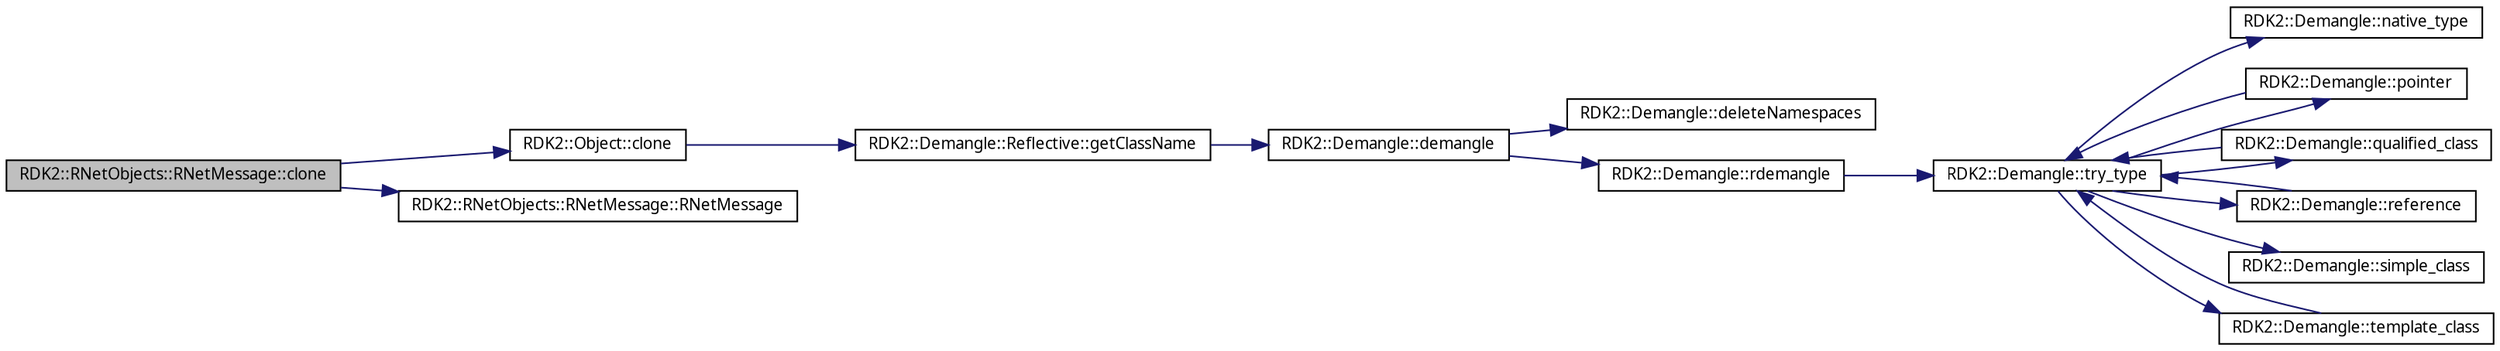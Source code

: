 digraph G
{
  edge [fontname="FreeSans.ttf",fontsize=10,labelfontname="FreeSans.ttf",labelfontsize=10];
  node [fontname="FreeSans.ttf",fontsize=10,shape=record];
  rankdir=LR;
  Node1 [label="RDK2::RNetObjects::RNetMessage::clone",height=0.2,width=0.4,color="black", fillcolor="grey75", style="filled" fontcolor="black"];
  Node1 -> Node2 [color="midnightblue",fontsize=10,style="solid",fontname="FreeSans.ttf"];
  Node2 [label="RDK2::Object::clone",height=0.2,width=0.4,color="black", fillcolor="white", style="filled",URL="$class_r_d_k2_1_1_object.html#7892a606b34d60877cac570b1634a626",tooltip="Returns a copy of the object."];
  Node2 -> Node3 [color="midnightblue",fontsize=10,style="solid",fontname="FreeSans.ttf"];
  Node3 [label="RDK2::Demangle::Reflective::getClassName",height=0.2,width=0.4,color="black", fillcolor="white", style="filled",URL="$struct_r_d_k2_1_1_demangle_1_1_reflective.html#9277d1d6deb515a6cf603fd39caf08a8"];
  Node3 -> Node4 [color="midnightblue",fontsize=10,style="solid",fontname="FreeSans.ttf"];
  Node4 [label="RDK2::Demangle::demangle",height=0.2,width=0.4,color="black", fillcolor="white", style="filled",URL="$namespace_r_d_k2_1_1_demangle.html#7271ff5f9d920962422e67f63941e1d7"];
  Node4 -> Node5 [color="midnightblue",fontsize=10,style="solid",fontname="FreeSans.ttf"];
  Node5 [label="RDK2::Demangle::deleteNamespaces",height=0.2,width=0.4,color="black", fillcolor="white", style="filled",URL="$namespace_r_d_k2_1_1_demangle.html#3b6ace6c9a840f7b51ecf66316288b77",tooltip="X -&gt; X (."];
  Node4 -> Node6 [color="midnightblue",fontsize=10,style="solid",fontname="FreeSans.ttf"];
  Node6 [label="RDK2::Demangle::rdemangle",height=0.2,width=0.4,color="black", fillcolor="white", style="filled",URL="$namespace_r_d_k2_1_1_demangle.html#41de781c3ef20c38d0c14456e62948fb",tooltip="Vecchia implementazione."];
  Node6 -> Node7 [color="midnightblue",fontsize=10,style="solid",fontname="FreeSans.ttf"];
  Node7 [label="RDK2::Demangle::try_type",height=0.2,width=0.4,color="black", fillcolor="white", style="filled",URL="$namespace_r_d_k2_1_1_demangle.html#8c0c7c9ce4814fbb1211ff3062318dd2"];
  Node7 -> Node8 [color="midnightblue",fontsize=10,style="solid",fontname="FreeSans.ttf"];
  Node8 [label="RDK2::Demangle::native_type",height=0.2,width=0.4,color="black", fillcolor="white", style="filled",URL="$namespace_r_d_k2_1_1_demangle.html#1c106ed97b848640e31942ab6d072c41"];
  Node7 -> Node9 [color="midnightblue",fontsize=10,style="solid",fontname="FreeSans.ttf"];
  Node9 [label="RDK2::Demangle::pointer",height=0.2,width=0.4,color="black", fillcolor="white", style="filled",URL="$namespace_r_d_k2_1_1_demangle.html#7096de8a7c46985a70bfccb0a972d6be"];
  Node9 -> Node7 [color="midnightblue",fontsize=10,style="solid",fontname="FreeSans.ttf"];
  Node7 -> Node10 [color="midnightblue",fontsize=10,style="solid",fontname="FreeSans.ttf"];
  Node10 [label="RDK2::Demangle::qualified_class",height=0.2,width=0.4,color="black", fillcolor="white", style="filled",URL="$namespace_r_d_k2_1_1_demangle.html#03e2733aa0b1679dbb067e00b8d762cd"];
  Node10 -> Node7 [color="midnightblue",fontsize=10,style="solid",fontname="FreeSans.ttf"];
  Node7 -> Node11 [color="midnightblue",fontsize=10,style="solid",fontname="FreeSans.ttf"];
  Node11 [label="RDK2::Demangle::reference",height=0.2,width=0.4,color="black", fillcolor="white", style="filled",URL="$namespace_r_d_k2_1_1_demangle.html#ae0712d935474246b50d911fada13230"];
  Node11 -> Node7 [color="midnightblue",fontsize=10,style="solid",fontname="FreeSans.ttf"];
  Node7 -> Node12 [color="midnightblue",fontsize=10,style="solid",fontname="FreeSans.ttf"];
  Node12 [label="RDK2::Demangle::simple_class",height=0.2,width=0.4,color="black", fillcolor="white", style="filled",URL="$namespace_r_d_k2_1_1_demangle.html#49a854f4a3d0e04c97304667cc66b8a1"];
  Node7 -> Node13 [color="midnightblue",fontsize=10,style="solid",fontname="FreeSans.ttf"];
  Node13 [label="RDK2::Demangle::template_class",height=0.2,width=0.4,color="black", fillcolor="white", style="filled",URL="$namespace_r_d_k2_1_1_demangle.html#8a9767825f195a1be60a0e440a17122d"];
  Node13 -> Node7 [color="midnightblue",fontsize=10,style="solid",fontname="FreeSans.ttf"];
  Node1 -> Node14 [color="midnightblue",fontsize=10,style="solid",fontname="FreeSans.ttf"];
  Node14 [label="RDK2::RNetObjects::RNetMessage::RNetMessage",height=0.2,width=0.4,color="black", fillcolor="white", style="filled",URL="$class_r_d_k2_1_1_r_net_objects_1_1_r_net_message.html#e2dce458b946819c1b67330ba7bf5aae",tooltip="Builds an empty RNetMessage."];
}
